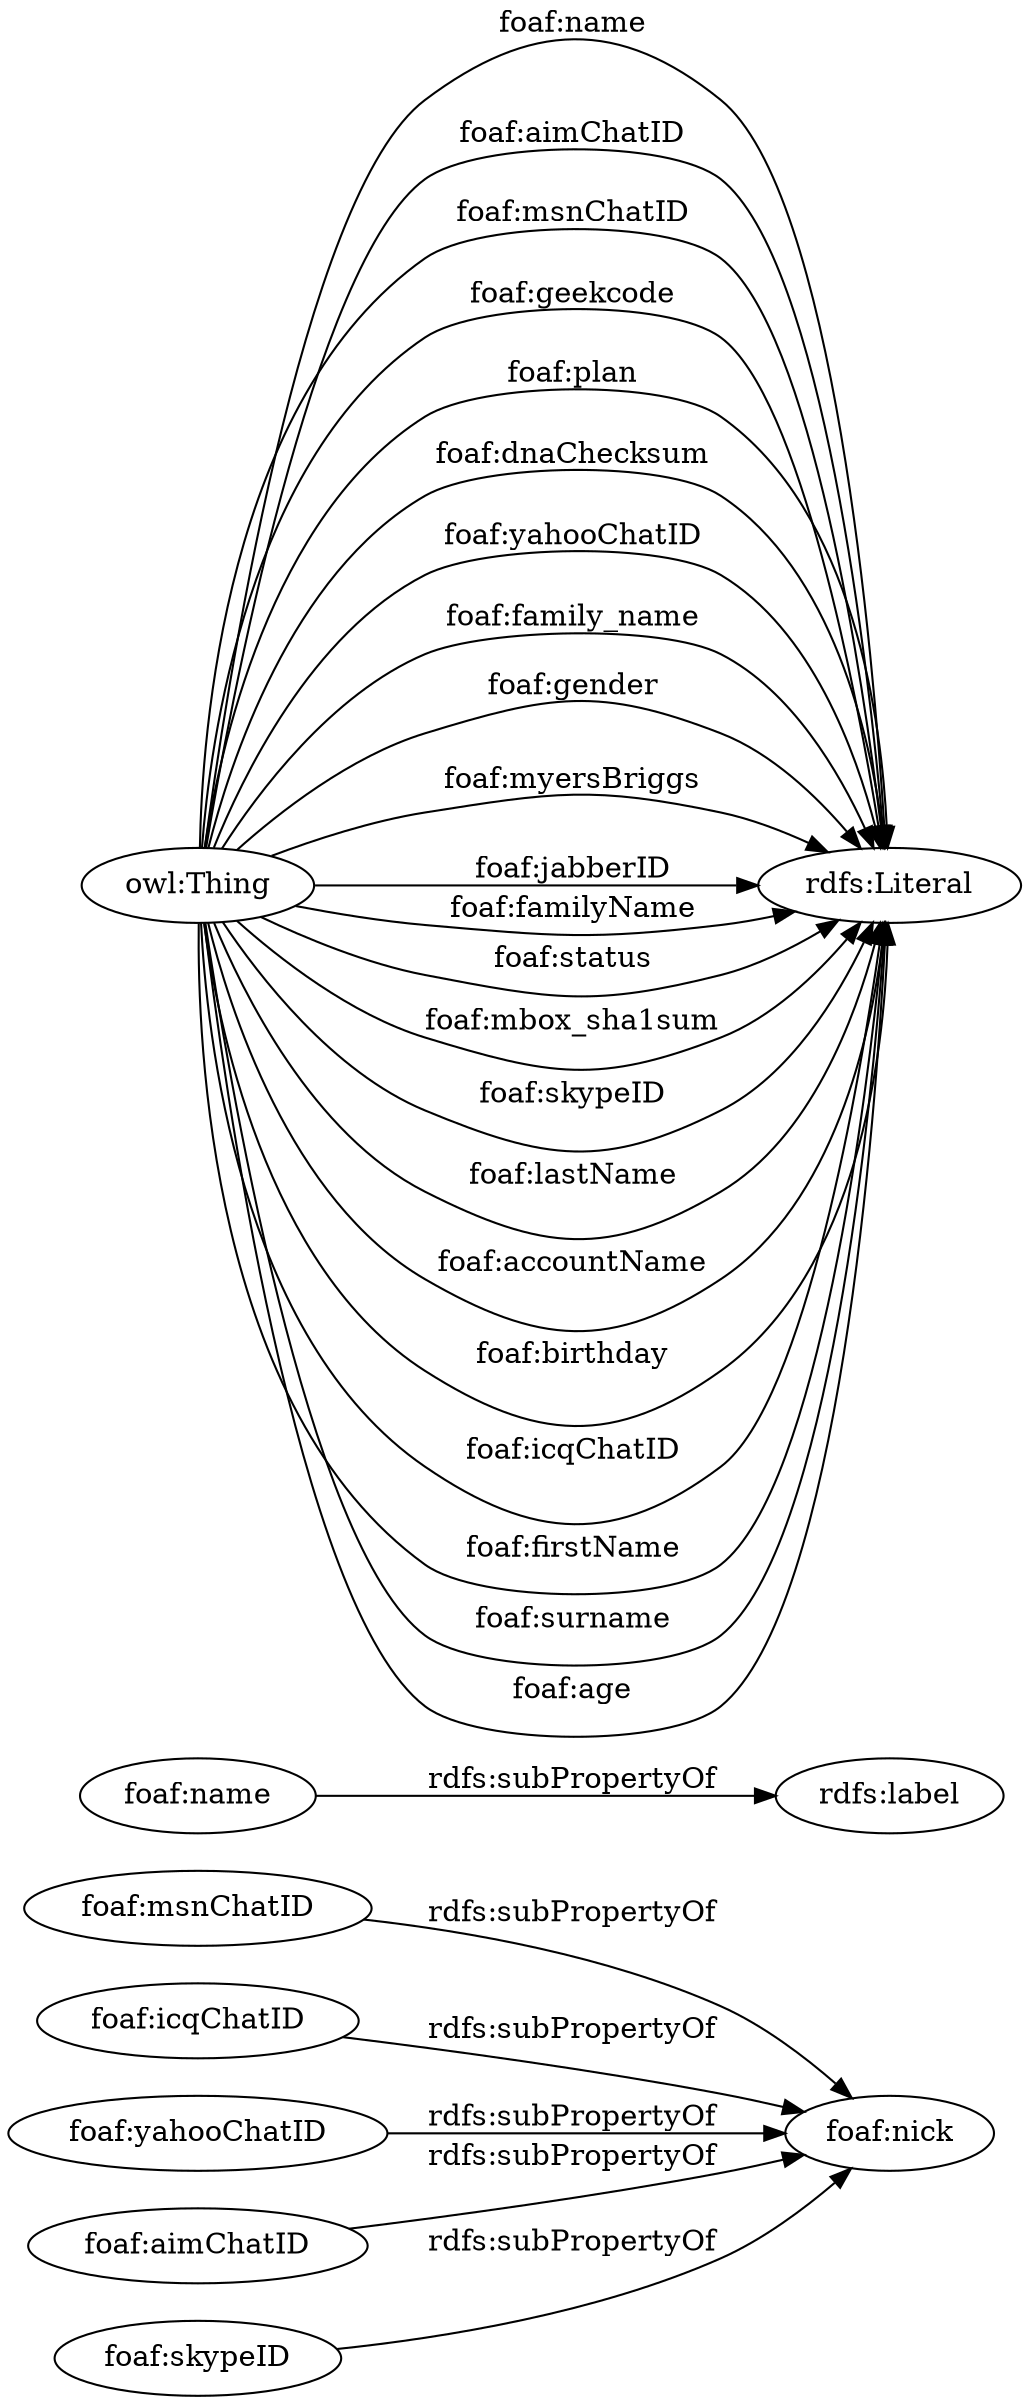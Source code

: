 digraph ar2dtool_diagram { 
rankdir=LR;
size="1501"
	"foaf:msnChatID" -> "foaf:nick" [ label = "rdfs:subPropertyOf" ];
	"foaf:icqChatID" -> "foaf:nick" [ label = "rdfs:subPropertyOf" ];
	"foaf:yahooChatID" -> "foaf:nick" [ label = "rdfs:subPropertyOf" ];
	"foaf:aimChatID" -> "foaf:nick" [ label = "rdfs:subPropertyOf" ];
	"foaf:name" -> "rdfs:label" [ label = "rdfs:subPropertyOf" ];
	"foaf:skypeID" -> "foaf:nick" [ label = "rdfs:subPropertyOf" ];
	"owl:Thing" -> "rdfs:Literal" [ label = "foaf:name" ];
	"owl:Thing" -> "rdfs:Literal" [ label = "foaf:aimChatID" ];
	"owl:Thing" -> "rdfs:Literal" [ label = "foaf:msnChatID" ];
	"owl:Thing" -> "rdfs:Literal" [ label = "foaf:geekcode" ];
	"owl:Thing" -> "rdfs:Literal" [ label = "foaf:plan" ];
	"owl:Thing" -> "rdfs:Literal" [ label = "foaf:dnaChecksum" ];
	"owl:Thing" -> "rdfs:Literal" [ label = "foaf:yahooChatID" ];
	"owl:Thing" -> "rdfs:Literal" [ label = "foaf:family_name" ];
	"owl:Thing" -> "rdfs:Literal" [ label = "foaf:gender" ];
	"owl:Thing" -> "rdfs:Literal" [ label = "foaf:myersBriggs" ];
	"owl:Thing" -> "rdfs:Literal" [ label = "foaf:jabberID" ];
	"owl:Thing" -> "rdfs:Literal" [ label = "foaf:familyName" ];
	"owl:Thing" -> "rdfs:Literal" [ label = "foaf:status" ];
	"owl:Thing" -> "rdfs:Literal" [ label = "foaf:mbox_sha1sum" ];
	"owl:Thing" -> "rdfs:Literal" [ label = "foaf:skypeID" ];
	"owl:Thing" -> "rdfs:Literal" [ label = "foaf:lastName" ];
	"owl:Thing" -> "rdfs:Literal" [ label = "foaf:accountName" ];
	"owl:Thing" -> "rdfs:Literal" [ label = "foaf:birthday" ];
	"owl:Thing" -> "rdfs:Literal" [ label = "foaf:icqChatID" ];
	"owl:Thing" -> "rdfs:Literal" [ label = "foaf:firstName" ];
	"owl:Thing" -> "rdfs:Literal" [ label = "foaf:surname" ];
	"owl:Thing" -> "rdfs:Literal" [ label = "foaf:age" ];

}
